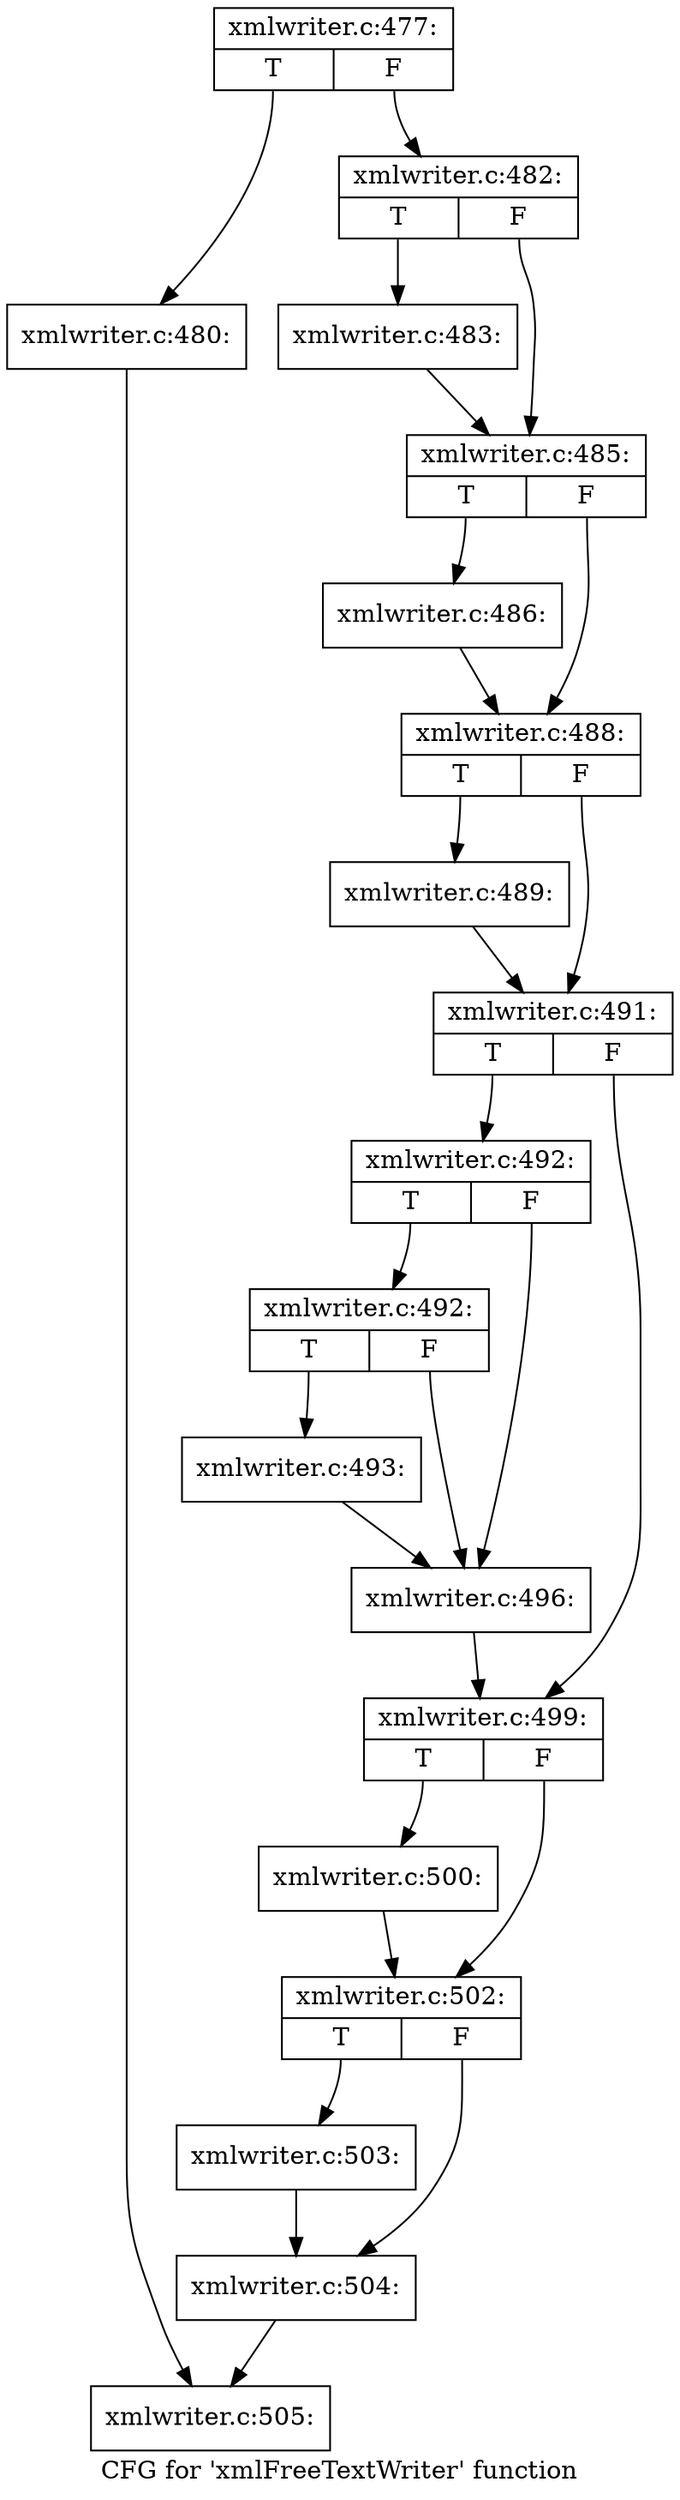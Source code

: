 digraph "CFG for 'xmlFreeTextWriter' function" {
	label="CFG for 'xmlFreeTextWriter' function";

	Node0x55d09c522c10 [shape=record,label="{xmlwriter.c:477:|{<s0>T|<s1>F}}"];
	Node0x55d09c522c10:s0 -> Node0x55d09c5251f0;
	Node0x55d09c522c10:s1 -> Node0x55d09c525290;
	Node0x55d09c5251f0 [shape=record,label="{xmlwriter.c:480:}"];
	Node0x55d09c5251f0 -> Node0x55d09c5254b0;
	Node0x55d09c525290 [shape=record,label="{xmlwriter.c:482:|{<s0>T|<s1>F}}"];
	Node0x55d09c525290:s0 -> Node0x55d09c525e90;
	Node0x55d09c525290:s1 -> Node0x55d09c525ee0;
	Node0x55d09c525e90 [shape=record,label="{xmlwriter.c:483:}"];
	Node0x55d09c525e90 -> Node0x55d09c525ee0;
	Node0x55d09c525ee0 [shape=record,label="{xmlwriter.c:485:|{<s0>T|<s1>F}}"];
	Node0x55d09c525ee0:s0 -> Node0x55d09c5264d0;
	Node0x55d09c525ee0:s1 -> Node0x55d09c526520;
	Node0x55d09c5264d0 [shape=record,label="{xmlwriter.c:486:}"];
	Node0x55d09c5264d0 -> Node0x55d09c526520;
	Node0x55d09c526520 [shape=record,label="{xmlwriter.c:488:|{<s0>T|<s1>F}}"];
	Node0x55d09c526520:s0 -> Node0x55d09c526b10;
	Node0x55d09c526520:s1 -> Node0x55d09c526b60;
	Node0x55d09c526b10 [shape=record,label="{xmlwriter.c:489:}"];
	Node0x55d09c526b10 -> Node0x55d09c526b60;
	Node0x55d09c526b60 [shape=record,label="{xmlwriter.c:491:|{<s0>T|<s1>F}}"];
	Node0x55d09c526b60:s0 -> Node0x55d09c527290;
	Node0x55d09c526b60:s1 -> Node0x55d09c5272e0;
	Node0x55d09c527290 [shape=record,label="{xmlwriter.c:492:|{<s0>T|<s1>F}}"];
	Node0x55d09c527290:s0 -> Node0x55d09c527870;
	Node0x55d09c527290:s1 -> Node0x55d09c527820;
	Node0x55d09c527870 [shape=record,label="{xmlwriter.c:492:|{<s0>T|<s1>F}}"];
	Node0x55d09c527870:s0 -> Node0x55d09c5277d0;
	Node0x55d09c527870:s1 -> Node0x55d09c527820;
	Node0x55d09c5277d0 [shape=record,label="{xmlwriter.c:493:}"];
	Node0x55d09c5277d0 -> Node0x55d09c527820;
	Node0x55d09c527820 [shape=record,label="{xmlwriter.c:496:}"];
	Node0x55d09c527820 -> Node0x55d09c5272e0;
	Node0x55d09c5272e0 [shape=record,label="{xmlwriter.c:499:|{<s0>T|<s1>F}}"];
	Node0x55d09c5272e0:s0 -> Node0x55d09c528ce0;
	Node0x55d09c5272e0:s1 -> Node0x55d09c528d30;
	Node0x55d09c528ce0 [shape=record,label="{xmlwriter.c:500:}"];
	Node0x55d09c528ce0 -> Node0x55d09c528d30;
	Node0x55d09c528d30 [shape=record,label="{xmlwriter.c:502:|{<s0>T|<s1>F}}"];
	Node0x55d09c528d30:s0 -> Node0x55d09c529460;
	Node0x55d09c528d30:s1 -> Node0x55d09c5294b0;
	Node0x55d09c529460 [shape=record,label="{xmlwriter.c:503:}"];
	Node0x55d09c529460 -> Node0x55d09c5294b0;
	Node0x55d09c5294b0 [shape=record,label="{xmlwriter.c:504:}"];
	Node0x55d09c5294b0 -> Node0x55d09c5254b0;
	Node0x55d09c5254b0 [shape=record,label="{xmlwriter.c:505:}"];
}
